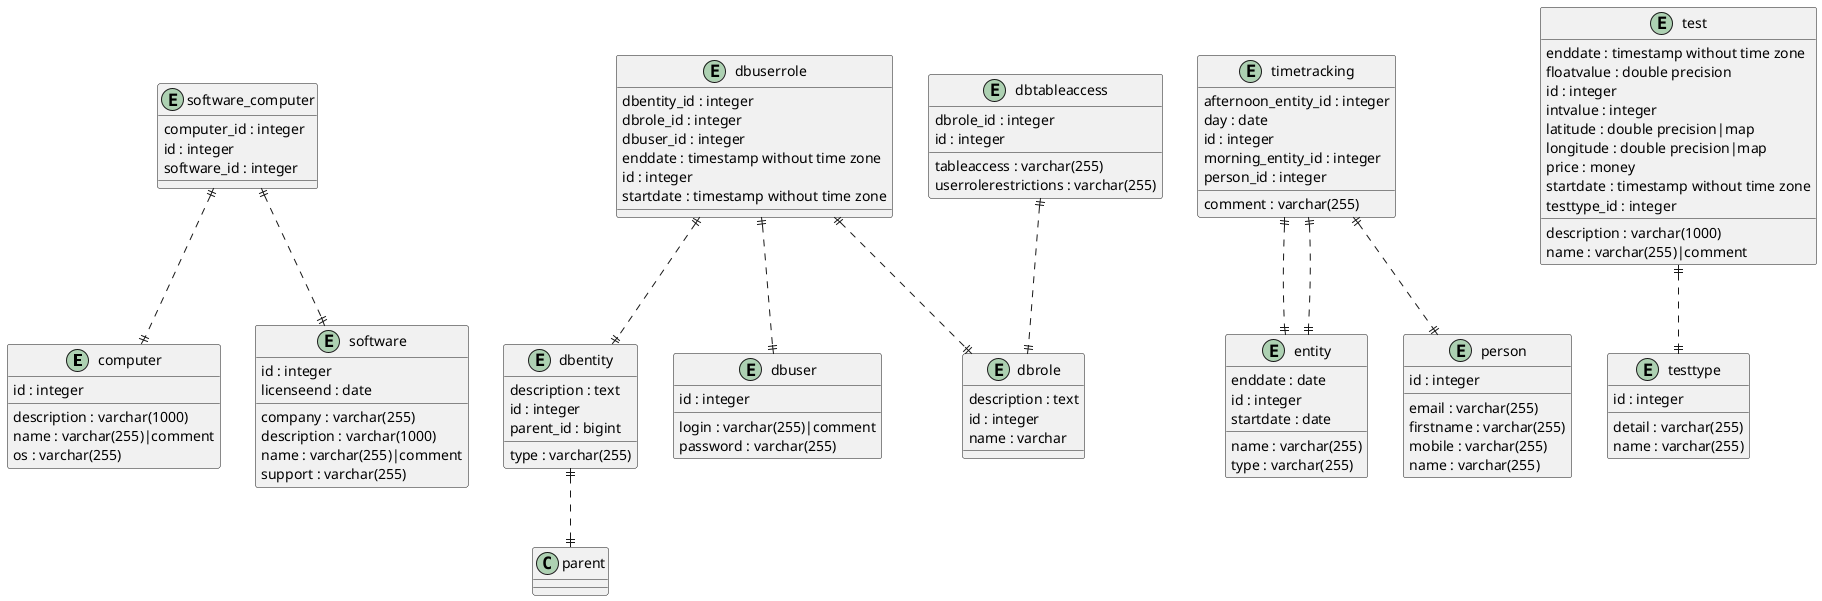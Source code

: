 @startuml


entity computer {
  description : varchar(1000)
  id : integer
  name : varchar(255)|comment
  os : varchar(255)
}

entity dbentity {
  description : text
  id : integer
  parent_id : bigint
  type : varchar(255)
}

entity dbrole {
  description : text
  id : integer
  name : varchar
}

entity dbtableaccess {
  dbrole_id : integer
  id : integer
  tableaccess : varchar(255)
  userrolerestrictions : varchar(255)
}

entity dbuser {
  id : integer
  login : varchar(255)|comment
  password : varchar(255)
}

entity dbuserrole {
  dbentity_id : integer
  dbrole_id : integer
  dbuser_id : integer
  enddate : timestamp without time zone
  id : integer
  startdate : timestamp without time zone
}

entity entity {
  enddate : date
  id : integer
  name : varchar(255)
  startdate : date
  type : varchar(255)
}

entity person {
  email : varchar(255)
  firstname : varchar(255)
  id : integer
  mobile : varchar(255)
  name : varchar(255)
}

entity software {
  company : varchar(255)
  description : varchar(1000)
  id : integer
  licenseend : date
  name : varchar(255)|comment
  support : varchar(255)
}

entity software_computer {
  computer_id : integer
  id : integer
  software_id : integer
}

entity test {
  description : varchar(1000)
  enddate : timestamp without time zone
  floatvalue : double precision
  id : integer
  intvalue : integer
  latitude : double precision|map
  longitude : double precision|map
  name : varchar(255)|comment
  price : money
  startdate : timestamp without time zone
  testtype_id : integer
}

entity testtype {
  detail : varchar(255)
  id : integer
  name : varchar(255)
}

entity timetracking {
  afternoon_entity_id : integer
  comment : varchar(255)
  day : date
  id : integer
  morning_entity_id : integer
  person_id : integer
}



dbentity ||..|| parent

dbtableaccess ||..|| dbrole

dbuserrole ||..|| dbentity

dbuserrole ||..|| dbrole

dbuserrole ||..|| dbuser

software_computer ||..|| computer

software_computer ||..|| software

test ||..|| testtype

timetracking ||..|| entity

timetracking ||..|| person

timetracking ||..|| entity


@enduml

